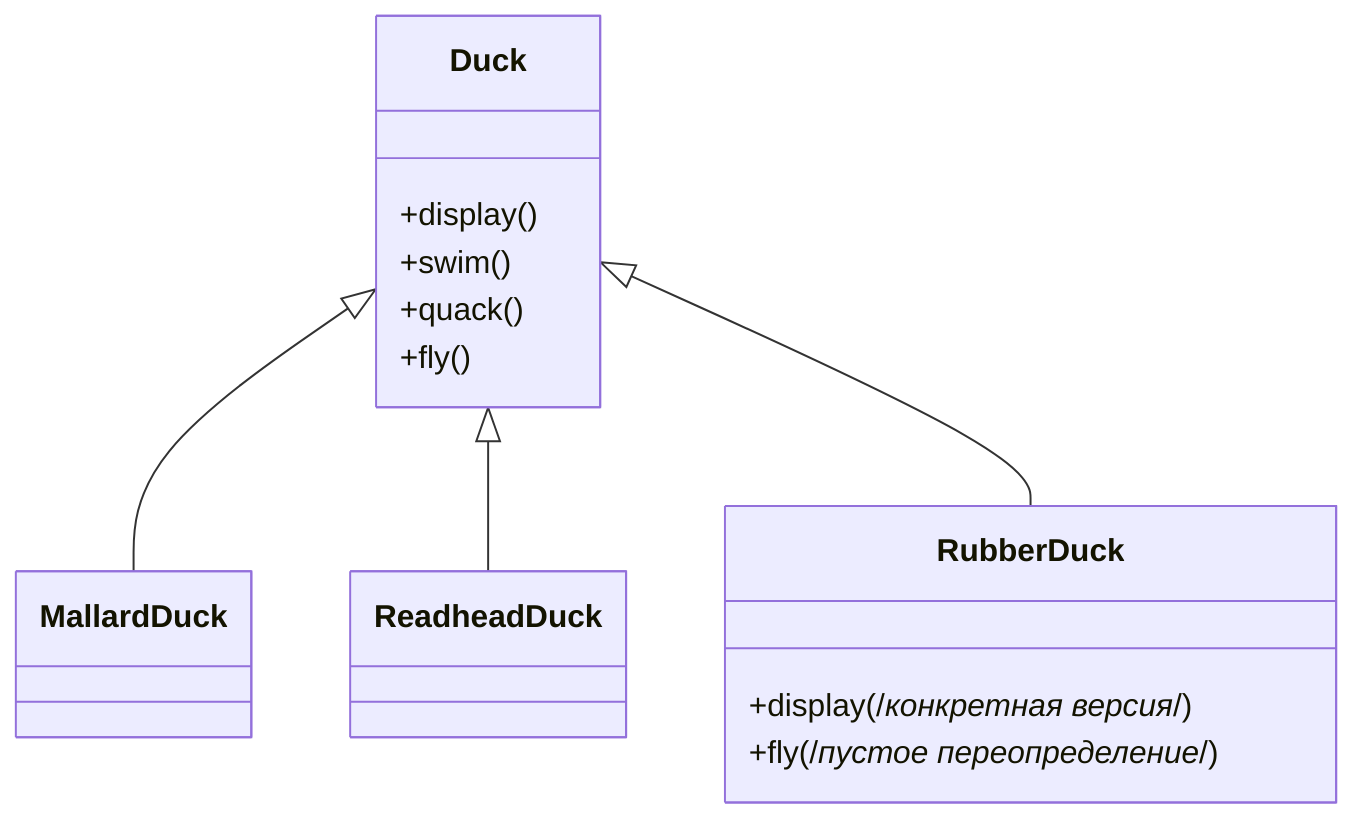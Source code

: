 classDiagram
    Duck <|-- MallardDuck
    Duck <|-- ReadheadDuck
    Duck <|-- RubberDuck
    class Duck{
      +display()
      +swim()
      +quack()
      +fly()
    }
    class RubberDuck{
        +display(/*конкретная версия*/) 
        +fly(/*пустое переопределение*/)
    }